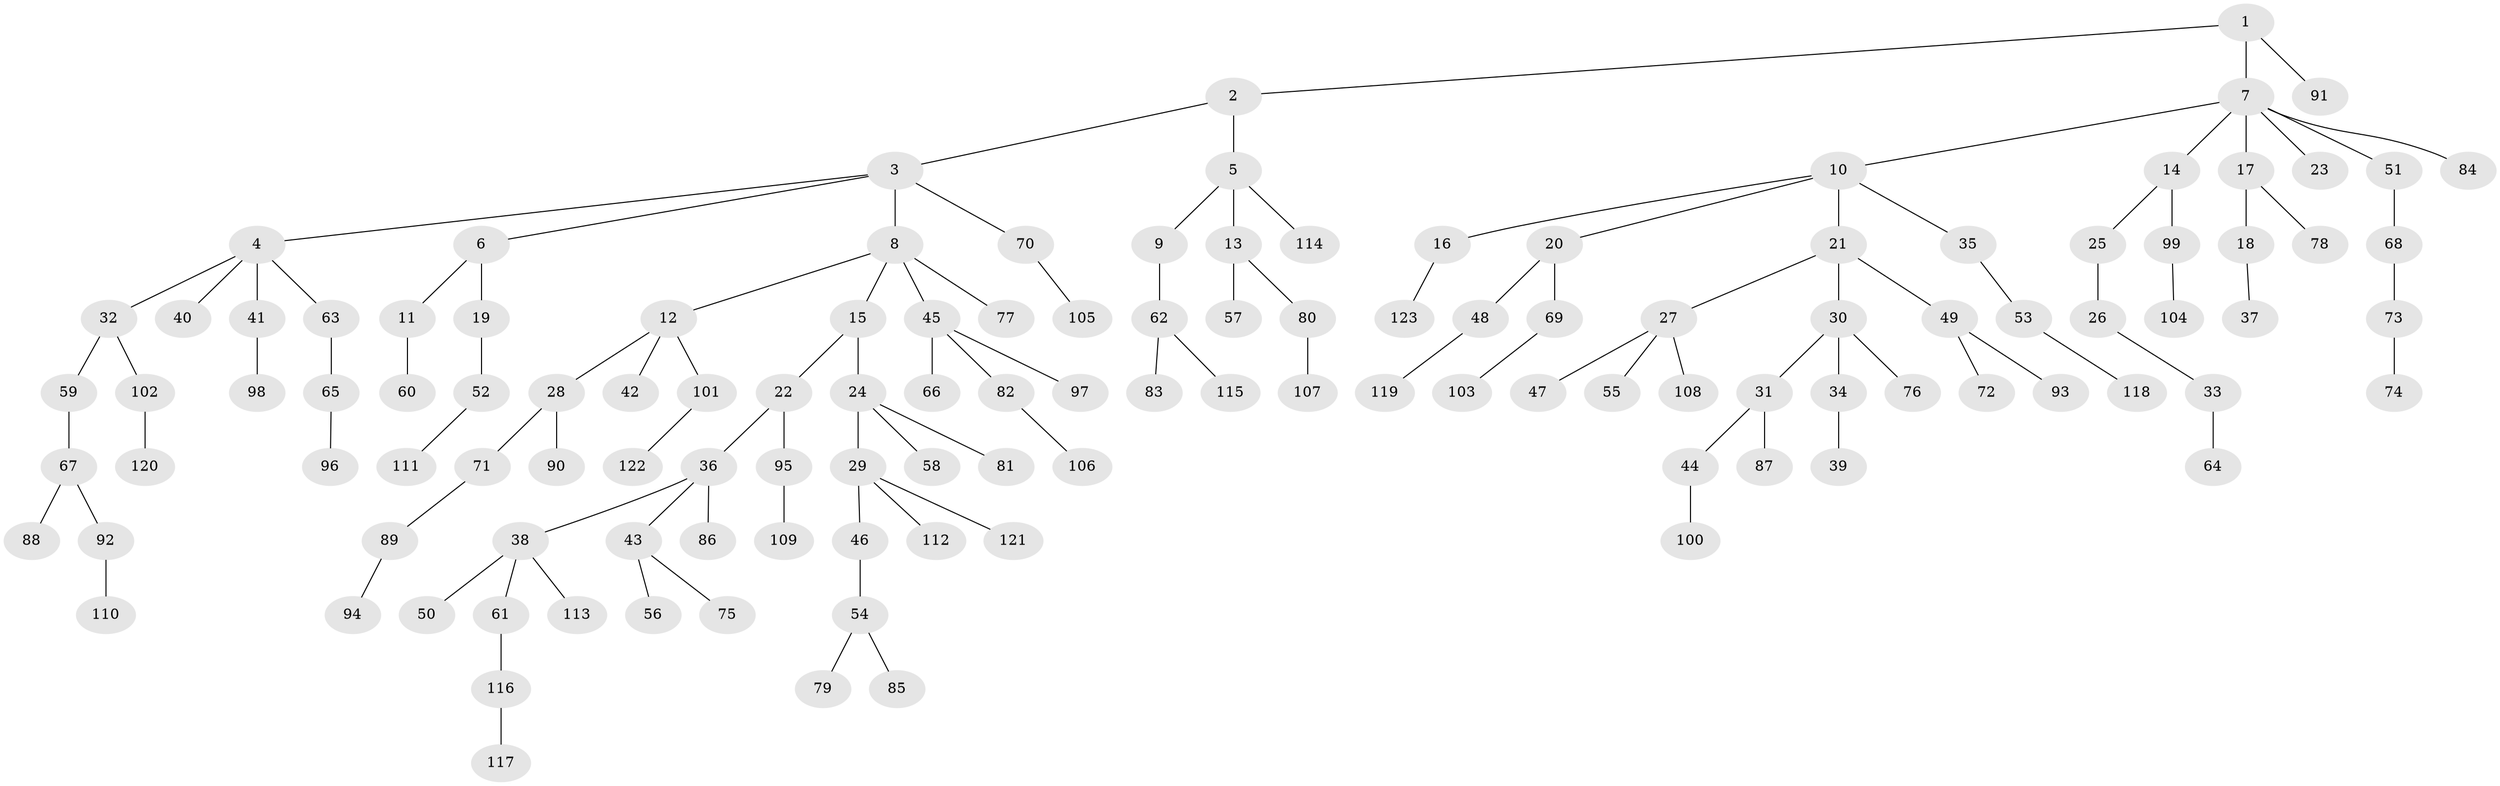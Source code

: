 // Generated by graph-tools (version 1.1) at 2025/53/03/09/25 04:53:00]
// undirected, 123 vertices, 122 edges
graph export_dot {
graph [start="1"]
  node [color=gray90,style=filled];
  1;
  2;
  3;
  4;
  5;
  6;
  7;
  8;
  9;
  10;
  11;
  12;
  13;
  14;
  15;
  16;
  17;
  18;
  19;
  20;
  21;
  22;
  23;
  24;
  25;
  26;
  27;
  28;
  29;
  30;
  31;
  32;
  33;
  34;
  35;
  36;
  37;
  38;
  39;
  40;
  41;
  42;
  43;
  44;
  45;
  46;
  47;
  48;
  49;
  50;
  51;
  52;
  53;
  54;
  55;
  56;
  57;
  58;
  59;
  60;
  61;
  62;
  63;
  64;
  65;
  66;
  67;
  68;
  69;
  70;
  71;
  72;
  73;
  74;
  75;
  76;
  77;
  78;
  79;
  80;
  81;
  82;
  83;
  84;
  85;
  86;
  87;
  88;
  89;
  90;
  91;
  92;
  93;
  94;
  95;
  96;
  97;
  98;
  99;
  100;
  101;
  102;
  103;
  104;
  105;
  106;
  107;
  108;
  109;
  110;
  111;
  112;
  113;
  114;
  115;
  116;
  117;
  118;
  119;
  120;
  121;
  122;
  123;
  1 -- 2;
  1 -- 7;
  1 -- 91;
  2 -- 3;
  2 -- 5;
  3 -- 4;
  3 -- 6;
  3 -- 8;
  3 -- 70;
  4 -- 32;
  4 -- 40;
  4 -- 41;
  4 -- 63;
  5 -- 9;
  5 -- 13;
  5 -- 114;
  6 -- 11;
  6 -- 19;
  7 -- 10;
  7 -- 14;
  7 -- 17;
  7 -- 23;
  7 -- 51;
  7 -- 84;
  8 -- 12;
  8 -- 15;
  8 -- 45;
  8 -- 77;
  9 -- 62;
  10 -- 16;
  10 -- 20;
  10 -- 21;
  10 -- 35;
  11 -- 60;
  12 -- 28;
  12 -- 42;
  12 -- 101;
  13 -- 57;
  13 -- 80;
  14 -- 25;
  14 -- 99;
  15 -- 22;
  15 -- 24;
  16 -- 123;
  17 -- 18;
  17 -- 78;
  18 -- 37;
  19 -- 52;
  20 -- 48;
  20 -- 69;
  21 -- 27;
  21 -- 30;
  21 -- 49;
  22 -- 36;
  22 -- 95;
  24 -- 29;
  24 -- 58;
  24 -- 81;
  25 -- 26;
  26 -- 33;
  27 -- 47;
  27 -- 55;
  27 -- 108;
  28 -- 71;
  28 -- 90;
  29 -- 46;
  29 -- 112;
  29 -- 121;
  30 -- 31;
  30 -- 34;
  30 -- 76;
  31 -- 44;
  31 -- 87;
  32 -- 59;
  32 -- 102;
  33 -- 64;
  34 -- 39;
  35 -- 53;
  36 -- 38;
  36 -- 43;
  36 -- 86;
  38 -- 50;
  38 -- 61;
  38 -- 113;
  41 -- 98;
  43 -- 56;
  43 -- 75;
  44 -- 100;
  45 -- 66;
  45 -- 82;
  45 -- 97;
  46 -- 54;
  48 -- 119;
  49 -- 72;
  49 -- 93;
  51 -- 68;
  52 -- 111;
  53 -- 118;
  54 -- 79;
  54 -- 85;
  59 -- 67;
  61 -- 116;
  62 -- 83;
  62 -- 115;
  63 -- 65;
  65 -- 96;
  67 -- 88;
  67 -- 92;
  68 -- 73;
  69 -- 103;
  70 -- 105;
  71 -- 89;
  73 -- 74;
  80 -- 107;
  82 -- 106;
  89 -- 94;
  92 -- 110;
  95 -- 109;
  99 -- 104;
  101 -- 122;
  102 -- 120;
  116 -- 117;
}
